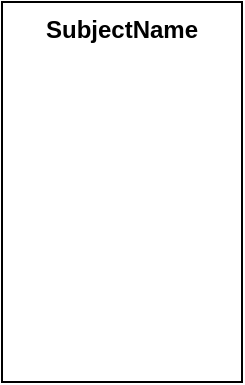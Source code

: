 <mxfile version="14.1.8" type="github"><diagram id="GWUtx0mkdcFAff8LUsY9" name="Page-1"><mxGraphModel dx="782" dy="421" grid="1" gridSize="10" guides="1" tooltips="1" connect="1" arrows="1" fold="1" page="1" pageScale="1" pageWidth="827" pageHeight="1169" math="0" shadow="0"><root><mxCell id="0"/><mxCell id="1" parent="0"/><mxCell id="l-R3oLqL8dNd-ouCFsxR-1" value="SubjectName" style="shape=rect;html=1;verticalAlign=top;fontStyle=1;whiteSpace=wrap;align=center;" vertex="1" parent="1"><mxGeometry x="330" y="60" width="120" height="190" as="geometry"/></mxCell></root></mxGraphModel></diagram></mxfile>
